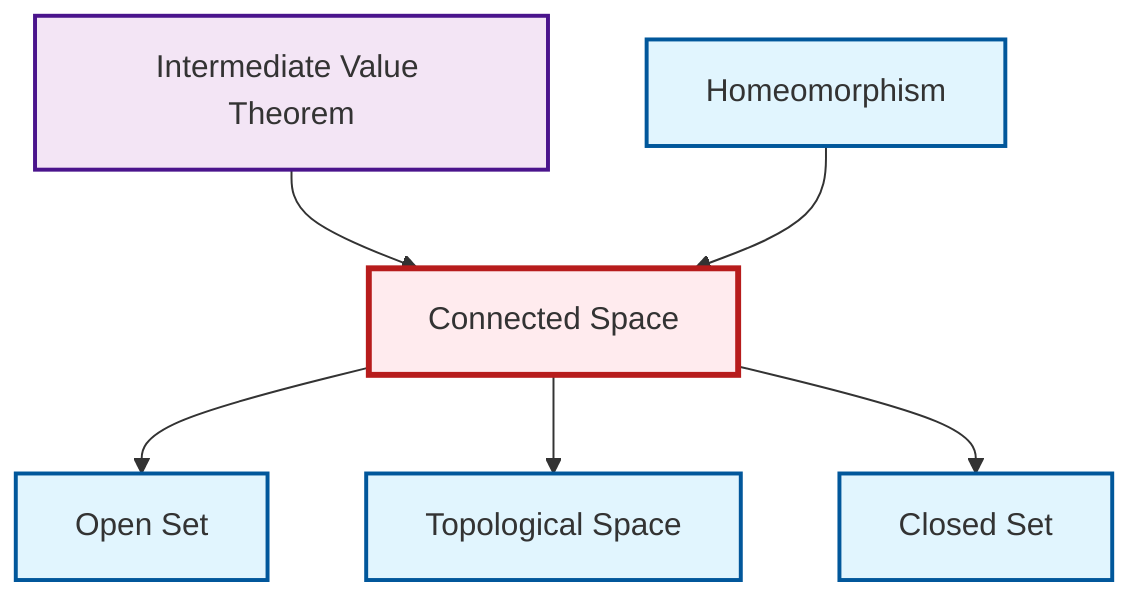 graph TD
    classDef definition fill:#e1f5fe,stroke:#01579b,stroke-width:2px
    classDef theorem fill:#f3e5f5,stroke:#4a148c,stroke-width:2px
    classDef axiom fill:#fff3e0,stroke:#e65100,stroke-width:2px
    classDef example fill:#e8f5e9,stroke:#1b5e20,stroke-width:2px
    classDef current fill:#ffebee,stroke:#b71c1c,stroke-width:3px
    thm-intermediate-value["Intermediate Value Theorem"]:::theorem
    def-connected["Connected Space"]:::definition
    def-open-set["Open Set"]:::definition
    def-homeomorphism["Homeomorphism"]:::definition
    def-closed-set["Closed Set"]:::definition
    def-topological-space["Topological Space"]:::definition
    thm-intermediate-value --> def-connected
    def-homeomorphism --> def-connected
    def-connected --> def-open-set
    def-connected --> def-topological-space
    def-connected --> def-closed-set
    class def-connected current
